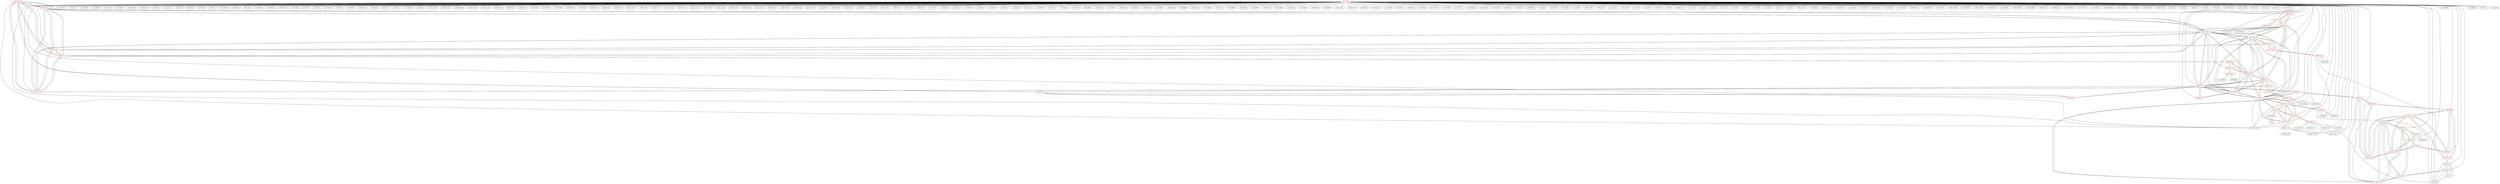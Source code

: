 graph {
	462 [label="(462) R35_T2" color=red]
	483 [label="(483) T16_T1"]
	482 [label="(482) T15_T1"]
	497 [label="(497) R35_T1"]
	481 [label="(481) T14_T1"]
	484 [label="(484) T17_T1"]
	463 [label="(463) R52_T1"]
	461 [label="(461) T22_T1"]
	463 [label="(463) R52_T1" color=red]
	466 [label="(466) D2_T"]
	467 [label="(467) C8_T"]
	462 [label="(462) R35_T2"]
	461 [label="(461) T22_T1"]
	464 [label="(464) R58_T1" color=red]
	465 [label="(465) R57_T1"]
	466 [label="(466) D2_T"]
	488 [label="(488) R29_T1"]
	497 [label="(497) R35_T1"]
	472 [label="(472) R40_T2"]
	492 [label="(492) R30_T1"]
	486 [label="(486) R27_T1"]
	487 [label="(487) R28_T1"]
	465 [label="(465) R57_T1" color=red]
	464 [label="(464) R58_T1"]
	466 [label="(466) D2_T"]
	466 [label="(466) D2_T" color=red]
	463 [label="(463) R52_T1"]
	467 [label="(467) C8_T"]
	464 [label="(464) R58_T1"]
	465 [label="(465) R57_T1"]
	488 [label="(488) R29_T1"]
	497 [label="(497) R35_T1"]
	472 [label="(472) R40_T2"]
	492 [label="(492) R30_T1"]
	486 [label="(486) R27_T1"]
	487 [label="(487) R28_T1"]
	506 [label="(506) R15_P1"]
	467 [label="(467) C8_T" color=red]
	466 [label="(466) D2_T"]
	463 [label="(463) R52_T1"]
	468 [label="(468) R36_T2" color=red]
	3 [label="(3) F4"]
	473 [label="(473) T18_T2"]
	469 [label="(469) R37_T2" color=red]
	448 [label="(448) R1309"]
	449 [label="(449) U1303"]
	428 [label="(428) U1302"]
	474 [label="(474) T19_T2"]
	470 [label="(470) R38_T2" color=red]
	186 [label="(186) U702"]
	219 [label="(219) C707"]
	218 [label="(218) R715"]
	217 [label="(217) R723"]
	34 [label="(34) U201"]
	475 [label="(475) T20_T2"]
	471 [label="(471) R39_T2" color=red]
	34 [label="(34) U201"]
	168 [label="(168) D611"]
	152 [label="(152) J601"]
	476 [label="(476) T21_T2"]
	472 [label="(472) R40_T2" color=red]
	488 [label="(488) R29_T1"]
	497 [label="(497) R35_T1"]
	492 [label="(492) R30_T1"]
	466 [label="(466) D2_T"]
	464 [label="(464) R58_T1"]
	486 [label="(486) R27_T1"]
	487 [label="(487) R28_T1"]
	461 [label="(461) T22_T1"]
	474 [label="(474) T19_T2"]
	473 [label="(473) T18_T2"]
	476 [label="(476) T21_T2"]
	475 [label="(475) T20_T2"]
	473 [label="(473) T18_T2" color=red]
	461 [label="(461) T22_T1"]
	474 [label="(474) T19_T2"]
	472 [label="(472) R40_T2"]
	476 [label="(476) T21_T2"]
	475 [label="(475) T20_T2"]
	468 [label="(468) R36_T2"]
	474 [label="(474) T19_T2" color=red]
	461 [label="(461) T22_T1"]
	473 [label="(473) T18_T2"]
	472 [label="(472) R40_T2"]
	476 [label="(476) T21_T2"]
	475 [label="(475) T20_T2"]
	469 [label="(469) R37_T2"]
	475 [label="(475) T20_T2" color=red]
	461 [label="(461) T22_T1"]
	474 [label="(474) T19_T2"]
	473 [label="(473) T18_T2"]
	472 [label="(472) R40_T2"]
	476 [label="(476) T21_T2"]
	470 [label="(470) R38_T2"]
	476 [label="(476) T21_T2" color=red]
	461 [label="(461) T22_T1"]
	474 [label="(474) T19_T2"]
	473 [label="(473) T18_T2"]
	472 [label="(472) R40_T2"]
	475 [label="(475) T20_T2"]
	471 [label="(471) R39_T2"]
	477 [label="(477) T10_T1" color=red]
	485 [label="(485) R23_T1"]
	493 [label="(493) R31_T1"]
	486 [label="(486) R27_T1"]
	478 [label="(478) T11_T1" color=red]
	490 [label="(490) R24_T1"]
	494 [label="(494) R32_T1"]
	487 [label="(487) R28_T1"]
	479 [label="(479) T12_T1" color=red]
	495 [label="(495) R33_T1"]
	488 [label="(488) R29_T1"]
	489 [label="(489) R25_T1"]
	480 [label="(480) T13_T1" color=red]
	492 [label="(492) R30_T1"]
	496 [label="(496) R34_T1"]
	491 [label="(491) R26_T1"]
	481 [label="(481) T14_T1" color=red]
	483 [label="(483) T16_T1"]
	482 [label="(482) T15_T1"]
	497 [label="(497) R35_T1"]
	484 [label="(484) T17_T1"]
	462 [label="(462) R35_T2"]
	493 [label="(493) R31_T1"]
	482 [label="(482) T15_T1" color=red]
	483 [label="(483) T16_T1"]
	497 [label="(497) R35_T1"]
	481 [label="(481) T14_T1"]
	484 [label="(484) T17_T1"]
	462 [label="(462) R35_T2"]
	494 [label="(494) R32_T1"]
	483 [label="(483) T16_T1" color=red]
	482 [label="(482) T15_T1"]
	497 [label="(497) R35_T1"]
	481 [label="(481) T14_T1"]
	484 [label="(484) T17_T1"]
	462 [label="(462) R35_T2"]
	495 [label="(495) R33_T1"]
	484 [label="(484) T17_T1" color=red]
	483 [label="(483) T16_T1"]
	482 [label="(482) T15_T1"]
	497 [label="(497) R35_T1"]
	481 [label="(481) T14_T1"]
	462 [label="(462) R35_T2"]
	496 [label="(496) R34_T1"]
	485 [label="(485) R23_T1" color=red]
	128 [label="(128) R408"]
	125 [label="(125) JP404"]
	477 [label="(477) T10_T1"]
	486 [label="(486) R27_T1" color=red]
	488 [label="(488) R29_T1"]
	497 [label="(497) R35_T1"]
	472 [label="(472) R40_T2"]
	492 [label="(492) R30_T1"]
	466 [label="(466) D2_T"]
	464 [label="(464) R58_T1"]
	487 [label="(487) R28_T1"]
	477 [label="(477) T10_T1"]
	493 [label="(493) R31_T1"]
	487 [label="(487) R28_T1" color=red]
	488 [label="(488) R29_T1"]
	497 [label="(497) R35_T1"]
	472 [label="(472) R40_T2"]
	492 [label="(492) R30_T1"]
	466 [label="(466) D2_T"]
	464 [label="(464) R58_T1"]
	486 [label="(486) R27_T1"]
	494 [label="(494) R32_T1"]
	478 [label="(478) T11_T1"]
	488 [label="(488) R29_T1" color=red]
	497 [label="(497) R35_T1"]
	472 [label="(472) R40_T2"]
	492 [label="(492) R30_T1"]
	466 [label="(466) D2_T"]
	464 [label="(464) R58_T1"]
	486 [label="(486) R27_T1"]
	487 [label="(487) R28_T1"]
	495 [label="(495) R33_T1"]
	479 [label="(479) T12_T1"]
	489 [label="(489) R25_T1" color=red]
	113 [label="(113) U402"]
	118 [label="(118) FB403"]
	479 [label="(479) T12_T1"]
	490 [label="(490) R24_T1" color=red]
	34 [label="(34) U201"]
	165 [label="(165) D605"]
	152 [label="(152) J601"]
	478 [label="(478) T11_T1"]
	491 [label="(491) R26_T1" color=red]
	309 [label="(309) R906"]
	315 [label="(315) JP902"]
	480 [label="(480) T13_T1"]
	492 [label="(492) R30_T1" color=red]
	488 [label="(488) R29_T1"]
	497 [label="(497) R35_T1"]
	472 [label="(472) R40_T2"]
	466 [label="(466) D2_T"]
	464 [label="(464) R58_T1"]
	486 [label="(486) R27_T1"]
	487 [label="(487) R28_T1"]
	496 [label="(496) R34_T1"]
	480 [label="(480) T13_T1"]
	493 [label="(493) R31_T1" color=red]
	477 [label="(477) T10_T1"]
	486 [label="(486) R27_T1"]
	481 [label="(481) T14_T1"]
	494 [label="(494) R32_T1" color=red]
	482 [label="(482) T15_T1"]
	487 [label="(487) R28_T1"]
	478 [label="(478) T11_T1"]
	495 [label="(495) R33_T1" color=red]
	483 [label="(483) T16_T1"]
	488 [label="(488) R29_T1"]
	479 [label="(479) T12_T1"]
	496 [label="(496) R34_T1" color=red]
	484 [label="(484) T17_T1"]
	492 [label="(492) R30_T1"]
	480 [label="(480) T13_T1"]
	497 [label="(497) R35_T1" color=red]
	488 [label="(488) R29_T1"]
	472 [label="(472) R40_T2"]
	492 [label="(492) R30_T1"]
	466 [label="(466) D2_T"]
	464 [label="(464) R58_T1"]
	486 [label="(486) R27_T1"]
	487 [label="(487) R28_T1"]
	483 [label="(483) T16_T1"]
	482 [label="(482) T15_T1"]
	481 [label="(481) T14_T1"]
	484 [label="(484) T17_T1"]
	462 [label="(462) R35_T2"]
	498 [label="(498) T3_P1" color=red]
	502 [label="(502) R14_P1"]
	503 [label="(503) T6_P1"]
	501 [label="(501) R13_P1"]
	500 [label="(500) R12_P1"]
	499 [label="(499) T2_P1"]
	499 [label="(499) T2_P1" color=red]
	501 [label="(501) R13_P1"]
	498 [label="(498) T3_P1"]
	500 [label="(500) R12_P1"]
	505 [label="(505) T5_P1"]
	506 [label="(506) R15_P1"]
	500 [label="(500) R12_P1" color=red]
	511 [label="(511) R21_P1"]
	507 [label="(507) R16_P1"]
	504 [label="(504) R17_P1"]
	501 [label="(501) R13_P1"]
	498 [label="(498) T3_P1"]
	499 [label="(499) T2_P1"]
	501 [label="(501) R13_P1" color=red]
	515 [label="(515) T4_P1"]
	498 [label="(498) T3_P1"]
	500 [label="(500) R12_P1"]
	499 [label="(499) T2_P1"]
	502 [label="(502) R14_P1" color=red]
	49 [label="(49) R302"]
	498 [label="(498) T3_P1"]
	503 [label="(503) T6_P1"]
	503 [label="(503) T6_P1" color=red]
	502 [label="(502) R14_P1"]
	498 [label="(498) T3_P1"]
	512 [label="(512) R22_P1"]
	504 [label="(504) R17_P1"]
	504 [label="(504) R17_P1" color=red]
	511 [label="(511) R21_P1"]
	507 [label="(507) R16_P1"]
	500 [label="(500) R12_P1"]
	512 [label="(512) R22_P1"]
	503 [label="(503) T6_P1"]
	505 [label="(505) T5_P1" color=red]
	499 [label="(499) T2_P1"]
	506 [label="(506) R15_P1"]
	507 [label="(507) R16_P1"]
	508 [label="(508) R20_P1"]
	506 [label="(506) R15_P1" color=red]
	466 [label="(466) D2_T"]
	499 [label="(499) T2_P1"]
	505 [label="(505) T5_P1"]
	507 [label="(507) R16_P1" color=red]
	511 [label="(511) R21_P1"]
	500 [label="(500) R12_P1"]
	504 [label="(504) R17_P1"]
	505 [label="(505) T5_P1"]
	508 [label="(508) R20_P1"]
	508 [label="(508) R20_P1" color=red]
	509 [label="(509) T8_P1"]
	507 [label="(507) R16_P1"]
	505 [label="(505) T5_P1"]
	509 [label="(509) T8_P1" color=red]
	510 [label="(510) T9_P1"]
	511 [label="(511) R21_P1"]
	513 [label="(513) R19_P1"]
	508 [label="(508) R20_P1"]
	510 [label="(510) T9_P1" color=red]
	512 [label="(512) R22_P1"]
	511 [label="(511) R21_P1"]
	509 [label="(509) T8_P1"]
	513 [label="(513) R19_P1"]
	511 [label="(511) R21_P1" color=red]
	507 [label="(507) R16_P1"]
	500 [label="(500) R12_P1"]
	504 [label="(504) R17_P1"]
	510 [label="(510) T9_P1"]
	509 [label="(509) T8_P1"]
	513 [label="(513) R19_P1"]
	512 [label="(512) R22_P1" color=red]
	510 [label="(510) T9_P1"]
	503 [label="(503) T6_P1"]
	504 [label="(504) R17_P1"]
	513 [label="(513) R19_P1" color=red]
	510 [label="(510) T9_P1"]
	511 [label="(511) R21_P1"]
	509 [label="(509) T8_P1"]
	514 [label="(514) T7_P1"]
	514 [label="(514) T7_P1" color=red]
	516 [label="(516) R1_P1"]
	515 [label="(515) T4_P1"]
	34 [label="(34) U201"]
	513 [label="(513) R19_P1"]
	515 [label="(515) T4_P1" color=red]
	501 [label="(501) R13_P1"]
	516 [label="(516) R1_P1"]
	514 [label="(514) T7_P1"]
	34 [label="(34) U201"]
	516 [label="(516) R1_P1" color=red]
	515 [label="(515) T4_P1"]
	514 [label="(514) T7_P1"]
	34 [label="(34) U201"]
	517 [label="(517) GND" color=red]
	178 [label="(178) D604"]
	179 [label="(179) D606"]
	48 [label="(48) U301"]
	142 [label="(142) J502"]
	133 [label="(133) C502"]
	52 [label="(52) C303"]
	163 [label="(163) D602"]
	53 [label="(53) R309"]
	134 [label="(134) C501"]
	137 [label="(137) R501"]
	135 [label="(135) FB502"]
	140 [label="(140) C503"]
	54 [label="(54) U303"]
	131 [label="(131) U501"]
	44 [label="(44) U302"]
	58 [label="(58) C304"]
	57 [label="(57) C302"]
	56 [label="(56) C301"]
	161 [label="(161) D632"]
	160 [label="(160) D631"]
	59 [label="(59) C305"]
	176 [label="(176) D626"]
	162 [label="(162) D601"]
	435 [label="(435) C1315"]
	62 [label="(62) C309"]
	61 [label="(61) C310"]
	60 [label="(60) C307"]
	42 [label="(42) C306"]
	168 [label="(168) D611"]
	43 [label="(43) C308"]
	167 [label="(167) D609"]
	166 [label="(166) D607"]
	165 [label="(165) D605"]
	164 [label="(164) D603"]
	81 [label="(81) C317"]
	80 [label="(80) C311"]
	177 [label="(177) D629"]
	169 [label="(169) D614"]
	457 [label="(457) C1301"]
	456 [label="(456) U1305"]
	458 [label="(458) FB1303"]
	455 [label="(455) C1319"]
	454 [label="(454) C1310"]
	266 [label="(266) U803"]
	268 [label="(268) D812"]
	265 [label="(265) R812"]
	245 [label="(245) C805"]
	271 [label="(271) R813"]
	270 [label="(270) C808"]
	269 [label="(269) C804"]
	272 [label="(272) U804"]
	262 [label="(262) D811"]
	263 [label="(263) C803"]
	264 [label="(264) C807"]
	445 [label="(445) C1318"]
	450 [label="(450) C1305"]
	449 [label="(449) U1303"]
	425 [label="(425) C1311"]
	428 [label="(428) U1302"]
	434 [label="(434) C1314"]
	433 [label="(433) C1313"]
	432 [label="(432) C1312"]
	442 [label="(442) C1303"]
	441 [label="(441) C1308"]
	439 [label="(439) C1307"]
	438 [label="(438) C1306"]
	437 [label="(437) C1317"]
	436 [label="(436) C1316"]
	440 [label="(440) C1302"]
	430 [label="(430) J1303"]
	451 [label="(451) U1301"]
	453 [label="(453) J1302"]
	426 [label="(426) C1309"]
	423 [label="(423) R1303"]
	246 [label="(246) R810"]
	214 [label="(214) C706"]
	204 [label="(204) C704"]
	219 [label="(219) C707"]
	185 [label="(185) U701"]
	186 [label="(186) U702"]
	224 [label="(224) C708"]
	209 [label="(209) C705"]
	152 [label="(152) J601"]
	151 [label="(151) J604"]
	159 [label="(159) D630"]
	158 [label="(158) D627"]
	157 [label="(157) D624"]
	156 [label="(156) D621"]
	155 [label="(155) D619"]
	154 [label="(154) D617"]
	149 [label="(149) J602"]
	171 [label="(171) D615"]
	170 [label="(170) D618"]
	189 [label="(189) C701"]
	234 [label="(234) Q801"]
	244 [label="(244) C801"]
	240 [label="(240) J805"]
	256 [label="(256) D810"]
	257 [label="(257) C802"]
	258 [label="(258) C806"]
	259 [label="(259) R811"]
	260 [label="(260) U802"]
	254 [label="(254) U801"]
	278 [label="(278) Q805"]
	279 [label="(279) Q806"]
	280 [label="(280) Q807"]
	281 [label="(281) Q808"]
	194 [label="(194) C702"]
	226 [label="(226) D809"]
	227 [label="(227) R808"]
	228 [label="(228) R805"]
	199 [label="(199) C703"]
	233 [label="(233) Q802"]
	232 [label="(232) Q803"]
	231 [label="(231) Q804"]
	230 [label="(230) R806"]
	229 [label="(229) R804"]
	388 [label="(388) D1105"]
	394 [label="(394) U1102"]
	93 [label="(93) J402"]
	387 [label="(387) D1107"]
	122 [label="(122) C408"]
	95 [label="(95) U403"]
	86 [label="(86) U401"]
	87 [label="(87) C402"]
	382 [label="(382) D1102"]
	120 [label="(120) C406"]
	121 [label="(121) C407"]
	392 [label="(392) FB1102"]
	401 [label="(401) J1102"]
	96 [label="(96) C409"]
	97 [label="(97) C405"]
	110 [label="(110) R410"]
	100 [label="(100) D404"]
	101 [label="(101) J403"]
	103 [label="(103) C410"]
	90 [label="(90) D402"]
	91 [label="(91) D403"]
	390 [label="(390) D1106"]
	106 [label="(106) R402"]
	403 [label="(403) J1101"]
	107 [label="(107) C401"]
	18 [label="(18) C224"]
	19 [label="(19) C227"]
	20 [label="(20) C210"]
	8 [label="(8) C231"]
	384 [label="(384) C1103"]
	17 [label="(17) C223"]
	34 [label="(34) U201"]
	15 [label="(15) C218"]
	9 [label="(9) C203"]
	12 [label="(12) C214"]
	23 [label="(23) X202"]
	24 [label="(24) C207"]
	29 [label="(29) C230"]
	13 [label="(13) C205"]
	14 [label="(14) C217"]
	16 [label="(16) C221"]
	383 [label="(383) C1102"]
	113 [label="(113) U402"]
	111 [label="(111) R409"]
	378 [label="(378) U1101"]
	379 [label="(379) C1101"]
	31 [label="(31) SW201"]
	33 [label="(33) C204"]
	372 [label="(372) R1014"]
	371 [label="(371) R1004"]
	373 [label="(373) C1003"]
	369 [label="(369) R1007"]
	368 [label="(368) R1006"]
	357 [label="(357) R1015"]
	359 [label="(359) C1004"]
	360 [label="(360) D1001"]
	364 [label="(364) U1003"]
	363 [label="(363) U1002"]
	362 [label="(362) J1001"]
	367 [label="(367) R1001"]
	377 [label="(377) R1009"]
	400 [label="(400) C1106"]
	399 [label="(399) C1105"]
	376 [label="(376) C1001"]
	375 [label="(375) U1001"]
	374 [label="(374) C1002"]
	128 [label="(128) R408"]
	405 [label="(405) TP1102"]
	404 [label="(404) TP1101"]
	129 [label="(129) R403"]
	365 [label="(365) R1002"]
	358 [label="(358) C1005"]
	63 [label="(63) C312"]
	36 [label="(36) D203"]
	40 [label="(40) C201"]
	35 [label="(35) D202"]
	39 [label="(39) U202"]
	395 [label="(395) BT1101"]
	397 [label="(397) C1104"]
	64 [label="(64) C314"]
	65 [label="(65) C315"]
	66 [label="(66) C313"]
	67 [label="(67) C316"]
	475 [label="(475) T20_T2"]
	473 [label="(473) T18_T2"]
	474 [label="(474) T19_T2"]
	476 [label="(476) T21_T2"]
	465 [label="(465) R57_T1"]
	461 [label="(461) T22_T1"]
	466 [label="(466) D2_T"]
	478 [label="(478) T11_T1"]
	483 [label="(483) T16_T1"]
	484 [label="(484) T17_T1"]
	477 [label="(477) T10_T1"]
	479 [label="(479) T12_T1"]
	480 [label="(480) T13_T1"]
	481 [label="(481) T14_T1"]
	482 [label="(482) T15_T1"]
	467 [label="(467) C8_T"]
	498 [label="(498) T3_P1"]
	515 [label="(515) T4_P1"]
	514 [label="(514) T7_P1"]
	505 [label="(505) T5_P1"]
	510 [label="(510) T9_P1"]
	509 [label="(509) T8_P1"]
	503 [label="(503) T6_P1"]
	499 [label="(499) T2_P1"]
	462 -- 483
	462 -- 482
	462 -- 497
	462 -- 481
	462 -- 484
	462 -- 463
	462 -- 461
	463 -- 466
	463 -- 467
	463 -- 462
	463 -- 461
	464 -- 465
	464 -- 466
	464 -- 488
	464 -- 497
	464 -- 472
	464 -- 492
	464 -- 486
	464 -- 487
	465 -- 464
	465 -- 466
	466 -- 463
	466 -- 467
	466 -- 464
	466 -- 465
	466 -- 488
	466 -- 497
	466 -- 472
	466 -- 492
	466 -- 486
	466 -- 487
	466 -- 506
	467 -- 466
	467 -- 463
	468 -- 3
	468 -- 473
	469 -- 448
	469 -- 449
	469 -- 428
	469 -- 474
	470 -- 186
	470 -- 219
	470 -- 218
	470 -- 217
	470 -- 34
	470 -- 475
	471 -- 34
	471 -- 168
	471 -- 152
	471 -- 476
	472 -- 488
	472 -- 497
	472 -- 492
	472 -- 466
	472 -- 464
	472 -- 486
	472 -- 487
	472 -- 461
	472 -- 474
	472 -- 473
	472 -- 476
	472 -- 475
	473 -- 461
	473 -- 474
	473 -- 472
	473 -- 476
	473 -- 475
	473 -- 468
	474 -- 461
	474 -- 473
	474 -- 472
	474 -- 476
	474 -- 475
	474 -- 469
	475 -- 461
	475 -- 474
	475 -- 473
	475 -- 472
	475 -- 476
	475 -- 470
	476 -- 461
	476 -- 474
	476 -- 473
	476 -- 472
	476 -- 475
	476 -- 471
	477 -- 485
	477 -- 493
	477 -- 486
	478 -- 490
	478 -- 494
	478 -- 487
	479 -- 495
	479 -- 488
	479 -- 489
	480 -- 492
	480 -- 496
	480 -- 491
	481 -- 483
	481 -- 482
	481 -- 497
	481 -- 484
	481 -- 462
	481 -- 493
	482 -- 483
	482 -- 497
	482 -- 481
	482 -- 484
	482 -- 462
	482 -- 494
	483 -- 482
	483 -- 497
	483 -- 481
	483 -- 484
	483 -- 462
	483 -- 495
	484 -- 483
	484 -- 482
	484 -- 497
	484 -- 481
	484 -- 462
	484 -- 496
	485 -- 128
	485 -- 125
	485 -- 477
	486 -- 488
	486 -- 497
	486 -- 472
	486 -- 492
	486 -- 466
	486 -- 464
	486 -- 487
	486 -- 477
	486 -- 493
	487 -- 488
	487 -- 497
	487 -- 472
	487 -- 492
	487 -- 466
	487 -- 464
	487 -- 486
	487 -- 494
	487 -- 478
	488 -- 497
	488 -- 472
	488 -- 492
	488 -- 466
	488 -- 464
	488 -- 486
	488 -- 487
	488 -- 495
	488 -- 479
	489 -- 113
	489 -- 118
	489 -- 479
	490 -- 34
	490 -- 165
	490 -- 152
	490 -- 478
	491 -- 309
	491 -- 315
	491 -- 480
	492 -- 488
	492 -- 497
	492 -- 472
	492 -- 466
	492 -- 464
	492 -- 486
	492 -- 487
	492 -- 496
	492 -- 480
	493 -- 477
	493 -- 486
	493 -- 481
	494 -- 482
	494 -- 487
	494 -- 478
	495 -- 483
	495 -- 488
	495 -- 479
	496 -- 484
	496 -- 492
	496 -- 480
	497 -- 488
	497 -- 472
	497 -- 492
	497 -- 466
	497 -- 464
	497 -- 486
	497 -- 487
	497 -- 483
	497 -- 482
	497 -- 481
	497 -- 484
	497 -- 462
	498 -- 502
	498 -- 503
	498 -- 501
	498 -- 500
	498 -- 499
	499 -- 501
	499 -- 498
	499 -- 500
	499 -- 505
	499 -- 506
	500 -- 511
	500 -- 507
	500 -- 504
	500 -- 501
	500 -- 498
	500 -- 499
	501 -- 515
	501 -- 498
	501 -- 500
	501 -- 499
	502 -- 49
	502 -- 498
	502 -- 503
	503 -- 502
	503 -- 498
	503 -- 512
	503 -- 504
	504 -- 511
	504 -- 507
	504 -- 500
	504 -- 512
	504 -- 503
	505 -- 499
	505 -- 506
	505 -- 507
	505 -- 508
	506 -- 466
	506 -- 499
	506 -- 505
	507 -- 511
	507 -- 500
	507 -- 504
	507 -- 505
	507 -- 508
	508 -- 509
	508 -- 507
	508 -- 505
	509 -- 510
	509 -- 511
	509 -- 513
	509 -- 508
	510 -- 512
	510 -- 511
	510 -- 509
	510 -- 513
	511 -- 507
	511 -- 500
	511 -- 504
	511 -- 510
	511 -- 509
	511 -- 513
	512 -- 510
	512 -- 503
	512 -- 504
	513 -- 510
	513 -- 511
	513 -- 509
	513 -- 514
	514 -- 516
	514 -- 515
	514 -- 34
	514 -- 513
	515 -- 501
	515 -- 516
	515 -- 514
	515 -- 34
	516 -- 515
	516 -- 514
	516 -- 34
	517 -- 178
	517 -- 179
	517 -- 48
	517 -- 142
	517 -- 133
	517 -- 52
	517 -- 163
	517 -- 53
	517 -- 134
	517 -- 137
	517 -- 135
	517 -- 140
	517 -- 54
	517 -- 131
	517 -- 44
	517 -- 58
	517 -- 57
	517 -- 56
	517 -- 161
	517 -- 160
	517 -- 59
	517 -- 176
	517 -- 162
	517 -- 435
	517 -- 62
	517 -- 61
	517 -- 60
	517 -- 42
	517 -- 168
	517 -- 43
	517 -- 167
	517 -- 166
	517 -- 165
	517 -- 164
	517 -- 81
	517 -- 80
	517 -- 177
	517 -- 169
	517 -- 457
	517 -- 456
	517 -- 458
	517 -- 455
	517 -- 454
	517 -- 266
	517 -- 268
	517 -- 265
	517 -- 245
	517 -- 271
	517 -- 270
	517 -- 269
	517 -- 272
	517 -- 262
	517 -- 263
	517 -- 264
	517 -- 445
	517 -- 450
	517 -- 449
	517 -- 425
	517 -- 428
	517 -- 434
	517 -- 433
	517 -- 432
	517 -- 442
	517 -- 441
	517 -- 439
	517 -- 438
	517 -- 437
	517 -- 436
	517 -- 440
	517 -- 430
	517 -- 451
	517 -- 453
	517 -- 426
	517 -- 423
	517 -- 246
	517 -- 214
	517 -- 204
	517 -- 219
	517 -- 185
	517 -- 186
	517 -- 224
	517 -- 209
	517 -- 152
	517 -- 151
	517 -- 159
	517 -- 158
	517 -- 157
	517 -- 156
	517 -- 155
	517 -- 154
	517 -- 149
	517 -- 171
	517 -- 170
	517 -- 189
	517 -- 234
	517 -- 244
	517 -- 240
	517 -- 256
	517 -- 257
	517 -- 258
	517 -- 259
	517 -- 260
	517 -- 254
	517 -- 278
	517 -- 279
	517 -- 280
	517 -- 281
	517 -- 194
	517 -- 226
	517 -- 227
	517 -- 228
	517 -- 199
	517 -- 233
	517 -- 232
	517 -- 231
	517 -- 230
	517 -- 229
	517 -- 388
	517 -- 394
	517 -- 93
	517 -- 387
	517 -- 122
	517 -- 95
	517 -- 86
	517 -- 87
	517 -- 382
	517 -- 120
	517 -- 121
	517 -- 392
	517 -- 401
	517 -- 96
	517 -- 97
	517 -- 110
	517 -- 100
	517 -- 101
	517 -- 103
	517 -- 90
	517 -- 91
	517 -- 390
	517 -- 106
	517 -- 403
	517 -- 107
	517 -- 18
	517 -- 19
	517 -- 20
	517 -- 8
	517 -- 384
	517 -- 17
	517 -- 34
	517 -- 15
	517 -- 9
	517 -- 12
	517 -- 23
	517 -- 24
	517 -- 29
	517 -- 13
	517 -- 14
	517 -- 16
	517 -- 383
	517 -- 113
	517 -- 111
	517 -- 378
	517 -- 379
	517 -- 31
	517 -- 33
	517 -- 372
	517 -- 371
	517 -- 373
	517 -- 369
	517 -- 368
	517 -- 357
	517 -- 359
	517 -- 360
	517 -- 364
	517 -- 363
	517 -- 362
	517 -- 367
	517 -- 377
	517 -- 400
	517 -- 399
	517 -- 376
	517 -- 375
	517 -- 374
	517 -- 128
	517 -- 405
	517 -- 404
	517 -- 129
	517 -- 365
	517 -- 358
	517 -- 63
	517 -- 36
	517 -- 40
	517 -- 35
	517 -- 39
	517 -- 395
	517 -- 397
	517 -- 64
	517 -- 65
	517 -- 66
	517 -- 67
	517 -- 475
	517 -- 473
	517 -- 474
	517 -- 476
	517 -- 465
	517 -- 461
	517 -- 466
	517 -- 478
	517 -- 483
	517 -- 484
	517 -- 477
	517 -- 479
	517 -- 480
	517 -- 481
	517 -- 482
	517 -- 467
	517 -- 498
	517 -- 515
	517 -- 514
	517 -- 505
	517 -- 510
	517 -- 509
	517 -- 503
	517 -- 499
}